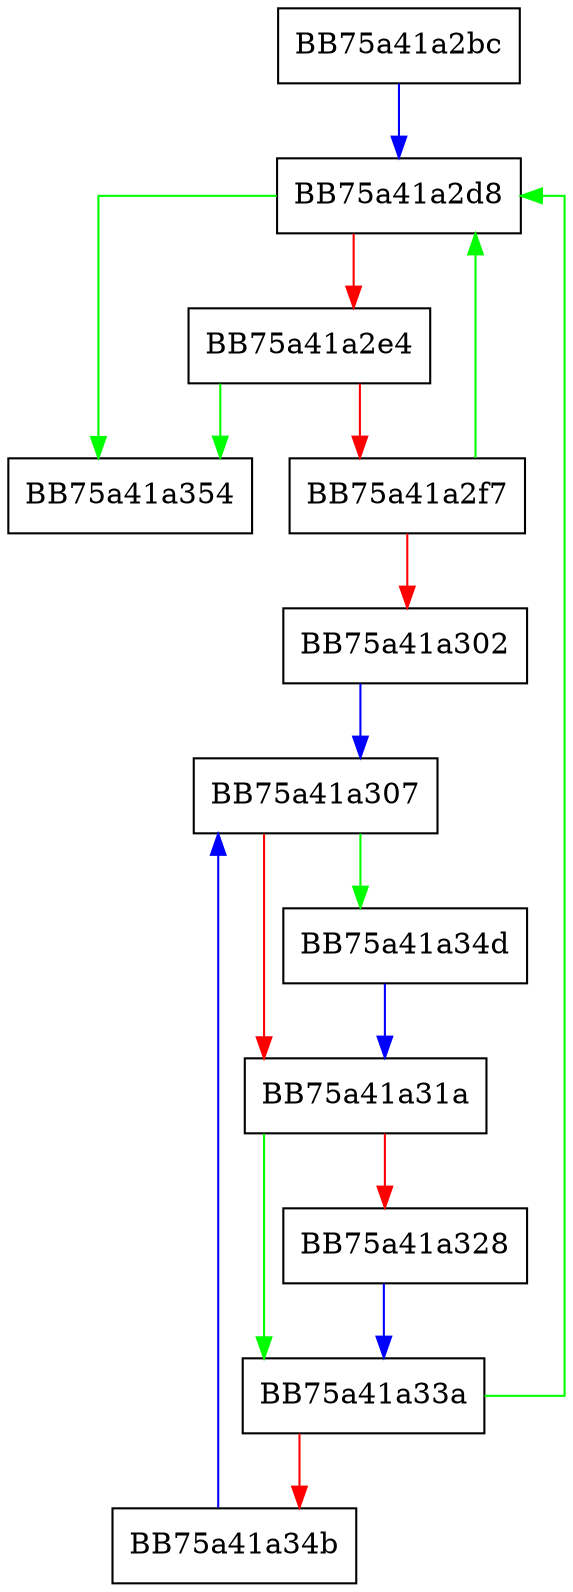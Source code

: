 digraph flood_T {
  node [shape="box"];
  graph [splines=ortho];
  BB75a41a2bc -> BB75a41a2d8 [color="blue"];
  BB75a41a2d8 -> BB75a41a354 [color="green"];
  BB75a41a2d8 -> BB75a41a2e4 [color="red"];
  BB75a41a2e4 -> BB75a41a354 [color="green"];
  BB75a41a2e4 -> BB75a41a2f7 [color="red"];
  BB75a41a2f7 -> BB75a41a2d8 [color="green"];
  BB75a41a2f7 -> BB75a41a302 [color="red"];
  BB75a41a302 -> BB75a41a307 [color="blue"];
  BB75a41a307 -> BB75a41a34d [color="green"];
  BB75a41a307 -> BB75a41a31a [color="red"];
  BB75a41a31a -> BB75a41a33a [color="green"];
  BB75a41a31a -> BB75a41a328 [color="red"];
  BB75a41a328 -> BB75a41a33a [color="blue"];
  BB75a41a33a -> BB75a41a2d8 [color="green"];
  BB75a41a33a -> BB75a41a34b [color="red"];
  BB75a41a34b -> BB75a41a307 [color="blue"];
  BB75a41a34d -> BB75a41a31a [color="blue"];
}